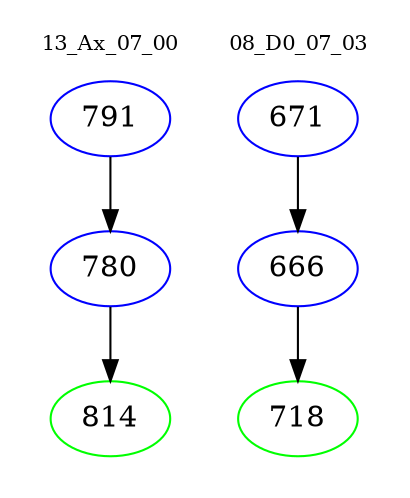 digraph{
subgraph cluster_0 {
color = white
label = "13_Ax_07_00";
fontsize=10;
T0_791 [label="791", color="blue"]
T0_791 -> T0_780 [color="black"]
T0_780 [label="780", color="blue"]
T0_780 -> T0_814 [color="black"]
T0_814 [label="814", color="green"]
}
subgraph cluster_1 {
color = white
label = "08_D0_07_03";
fontsize=10;
T1_671 [label="671", color="blue"]
T1_671 -> T1_666 [color="black"]
T1_666 [label="666", color="blue"]
T1_666 -> T1_718 [color="black"]
T1_718 [label="718", color="green"]
}
}
